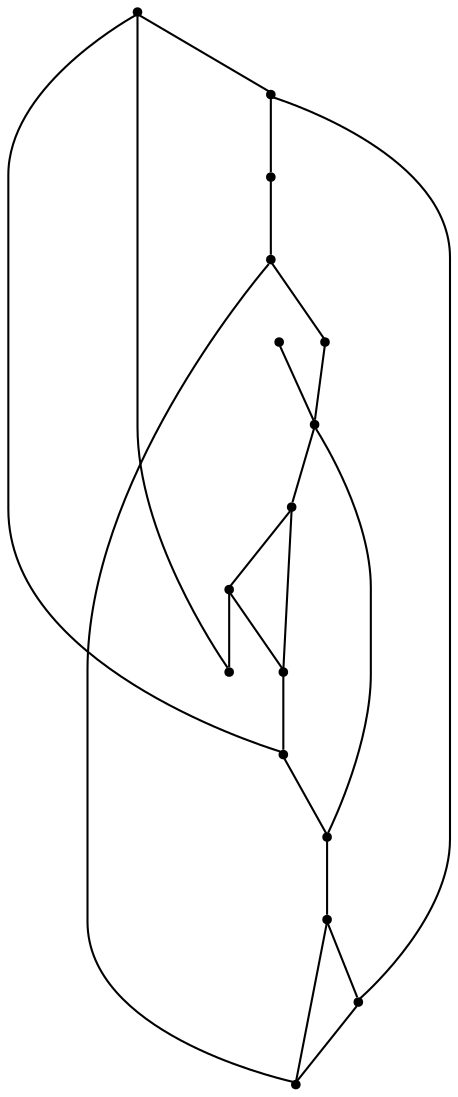 graph {
  node [shape=point,comment="{\"directed\":false,\"doi\":\"10.1007/978-3-319-27261-0_10\",\"figure\":\"6 (1)\"}"]

  v0 [pos="1409.7453959519842,469.843623245625"]
  v1 [pos="1324.5037548769642,540.8916177107517"]
  v2 [pos="1209.713529923994,469.843623245625"]
  v3 [pos="1076.3589525720004,336.4906802420473"]
  v4 [pos="1009.6816956902125,336.49068024204735"]
  v5 [pos="1609.7772619799744,269.81420874025844"]
  v6 [pos="1543.0999733039778,336.49068024204735"]
  v7 [pos="1543.0999733039778,469.843623245625"]
  v8 [pos="1476.4226846279807,469.843623245625"]
  v9 [pos="1409.7453959519842,403.1671517438362"]
  v10 [pos="1409.7453959519842,336.4906802420473"]
  v11 [pos="1343.0681072759876,336.49068024204735"]
  v12 [pos="1343.0681072759876,403.1671517438362"]
  v13 [pos="1276.3908185999908,336.4906802420473"]
  v14 [pos="1209.713529923994,403.1671517438362"]
  v15 [pos="1143.0362412479972,403.1671517438362"]

  v0 -- v1 [id="-1",pos="1409.7453959519842,469.843623245625 1399.252067057685,501.32306515139965 1374.548093958885,526.0225387025613 1343.0681390701964,536.5200947474139 1336.9100862785633,538.5721300319342 1330.696512112559,540.024465322513 1324.5037548769642,540.8916177107517"]
  v4 -- v3 [id="-2",pos="1009.6816956902125,336.49068024204735 1076.3589525720004,336.4906802420473 1076.3589525720004,336.4906802420473 1076.3589525720004,336.4906802420473"]
  v13 -- v11 [id="-3",pos="1276.3908185999908,336.4906802420473 1343.0681072759876,336.49068024204735 1343.0681072759876,336.49068024204735 1343.0681072759876,336.49068024204735"]
  v11 -- v10 [id="-4",pos="1343.0681072759876,336.49068024204735 1409.7453959519842,336.4906802420473 1409.7453959519842,336.4906802420473 1409.7453959519842,336.4906802420473"]
  v10 -- v6 [id="-5",pos="1409.7453959519842,336.4906802420473 1543.0999733039778,336.49068024204735 1543.0999733039778,336.49068024204735 1543.0999733039778,336.49068024204735"]
  v3 -- v15 [id="-6",pos="1076.3589525720004,336.4906802420473 1143.0362412479972,403.1671517438362 1143.0362412479972,403.1671517438362 1143.0362412479972,403.1671517438362"]
  v15 -- v14 [id="-7",pos="1143.0362412479972,403.1671517438362 1209.713529923994,403.1671517438362 1209.713529923994,403.1671517438362 1209.713529923994,403.1671517438362"]
  v14 -- v12 [id="-8",pos="1209.713529923994,403.1671517438362 1343.0681072759876,403.1671517438362 1343.0681072759876,403.1671517438362 1343.0681072759876,403.1671517438362"]
  v15 -- v2 [id="-9",pos="1143.0362412479972,403.1671517438362 1209.713529923994,469.843623245625 1209.713529923994,469.843623245625 1209.713529923994,469.843623245625"]
  v2 -- v14 [id="-10",pos="1209.713529923994,469.843623245625 1209.713529923994,403.1671517438362 1209.713529923994,403.1671517438362 1209.713529923994,403.1671517438362"]
  v12 -- v13 [id="-11",pos="1343.0681072759876,403.1671517438362 1276.3908185999908,336.4906802420473 1276.3908185999908,336.4906802420473 1276.3908185999908,336.4906802420473"]
  v12 -- v0 [id="-12",pos="1343.0681072759876,403.1671517438362 1409.7453959519842,469.843623245625 1409.7453959519842,469.843623245625 1409.7453959519842,469.843623245625"]
  v11 -- v9 [id="-13",pos="1343.0681072759876,336.49068024204735 1409.7453959519842,403.1671517438362 1409.7453959519842,403.1671517438362 1409.7453959519842,403.1671517438362"]
  v0 -- v8 [id="-14",pos="1409.7453959519842,469.843623245625 1476.4226846279807,469.843623245625 1476.4226846279807,469.843623245625 1476.4226846279807,469.843623245625"]
  v9 -- v10 [id="-15",pos="1409.7453959519842,403.1671517438362 1409.7453959519842,336.4906802420473 1409.7453959519842,336.4906802420473 1409.7453959519842,336.4906802420473"]
  v9 -- v8 [id="-16",pos="1409.7453959519842,403.1671517438362 1476.4226846279807,469.843623245625 1476.4226846279807,469.843623245625 1476.4226846279807,469.843623245625"]
  v8 -- v7 [id="-17",pos="1476.4226846279807,469.843623245625 1543.0999733039778,469.843623245625 1543.0999733039778,469.843623245625 1543.0999733039778,469.843623245625"]
  v7 -- v6 [id="-18",pos="1543.0999733039778,469.843623245625 1543.0999733039778,336.49068024204735 1543.0999733039778,336.49068024204735 1543.0999733039778,336.49068024204735"]
  v6 -- v5 [id="-19",pos="1543.0999733039778,336.49068024204735 1609.7772619799744,269.81420874025844 1609.7772619799744,269.81420874025844 1609.7772619799744,269.81420874025844"]
  v5 -- v3 [id="-20",pos="1609.7772619799744,269.81420874025844 1076.3589525720004,336.4906802420473 1076.3589525720004,336.4906802420473 1076.3589525720004,336.4906802420473"]
  v2 -- v1 [id="-22",pos="1209.713529923994,469.843623245625 1226.072296695241,518.9229556328033 1275.0312030943762,547.9567686279169 1324.5037548769642,540.8916177107517"]
  v3 -- v13 [id="-23",pos="1076.3589525720004,336.4906802420473 1276.3908185999908,336.4906802420473 1276.3908185999908,336.4906802420473 1276.3908185999908,336.4906802420473"]
}